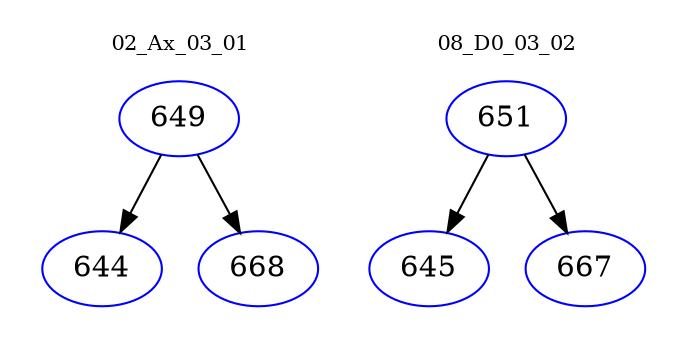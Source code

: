 digraph{
subgraph cluster_0 {
color = white
label = "02_Ax_03_01";
fontsize=10;
T0_649 [label="649", color="blue"]
T0_649 -> T0_644 [color="black"]
T0_644 [label="644", color="blue"]
T0_649 -> T0_668 [color="black"]
T0_668 [label="668", color="blue"]
}
subgraph cluster_1 {
color = white
label = "08_D0_03_02";
fontsize=10;
T1_651 [label="651", color="blue"]
T1_651 -> T1_645 [color="black"]
T1_645 [label="645", color="blue"]
T1_651 -> T1_667 [color="black"]
T1_667 [label="667", color="blue"]
}
}

